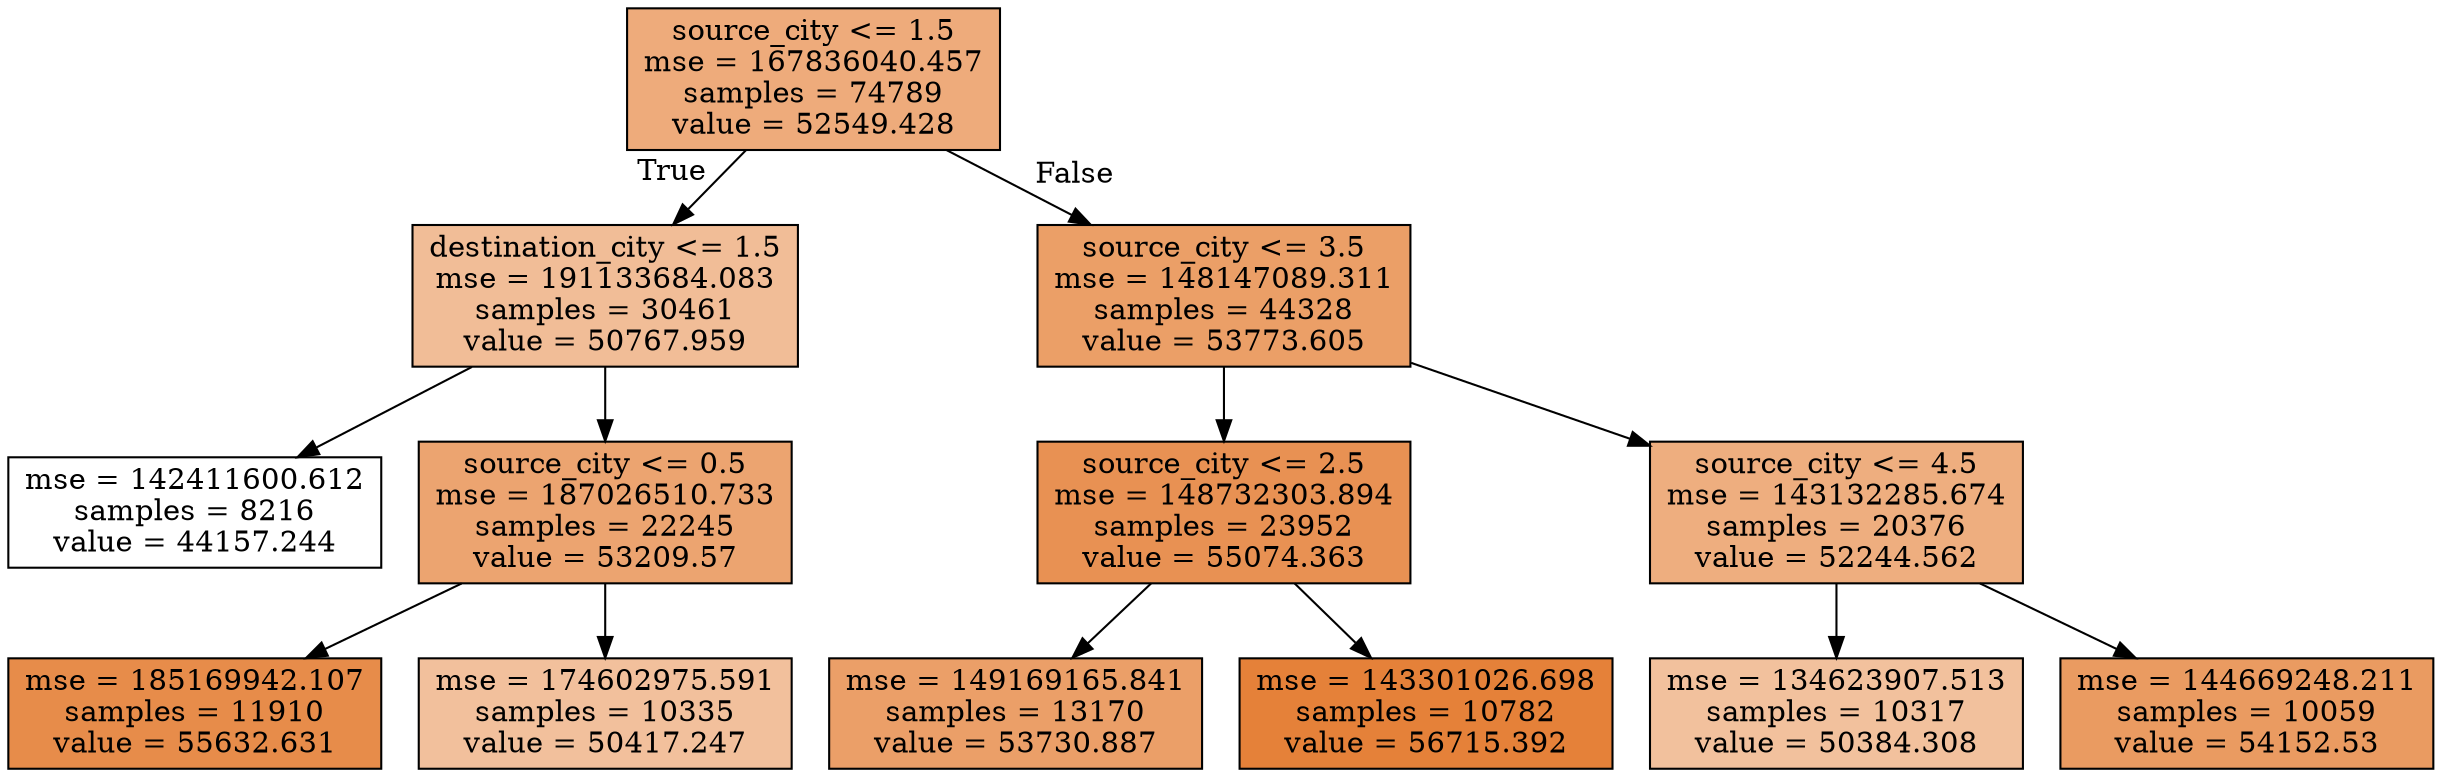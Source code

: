 digraph Tree {
node [shape=box, style="filled", color="black"] ;
0 [label="source_city <= 1.5\nmse = 167836040.457\nsamples = 74789\nvalue = 52549.428", fillcolor="#eeab7b"] ;
1 [label="destination_city <= 1.5\nmse = 191133684.083\nsamples = 30461\nvalue = 50767.959", fillcolor="#f1bd97"] ;
0 -> 1 [labeldistance=2.5, labelangle=45, headlabel="True"] ;
2 [label="mse = 142411600.612\nsamples = 8216\nvalue = 44157.244", fillcolor="#ffffff"] ;
1 -> 2 ;
3 [label="source_city <= 0.5\nmse = 187026510.733\nsamples = 22245\nvalue = 53209.57", fillcolor="#eca470"] ;
1 -> 3 ;
4 [label="mse = 185169942.107\nsamples = 11910\nvalue = 55632.631", fillcolor="#e78c4a"] ;
3 -> 4 ;
5 [label="mse = 174602975.591\nsamples = 10335\nvalue = 50417.247", fillcolor="#f2c09c"] ;
3 -> 5 ;
6 [label="source_city <= 3.5\nmse = 148147089.311\nsamples = 44328\nvalue = 53773.605", fillcolor="#eb9f67"] ;
0 -> 6 [labeldistance=2.5, labelangle=-45, headlabel="False"] ;
7 [label="source_city <= 2.5\nmse = 148732303.894\nsamples = 23952\nvalue = 55074.363", fillcolor="#e89153"] ;
6 -> 7 ;
8 [label="mse = 149169165.841\nsamples = 13170\nvalue = 53730.887", fillcolor="#eb9f68"] ;
7 -> 8 ;
9 [label="mse = 143301026.698\nsamples = 10782\nvalue = 56715.392", fillcolor="#e58139"] ;
7 -> 9 ;
10 [label="source_city <= 4.5\nmse = 143132285.674\nsamples = 20376\nvalue = 52244.562", fillcolor="#eeae7f"] ;
6 -> 10 ;
11 [label="mse = 134623907.513\nsamples = 10317\nvalue = 50384.308", fillcolor="#f2c19d"] ;
10 -> 11 ;
12 [label="mse = 144669248.211\nsamples = 10059\nvalue = 54152.53", fillcolor="#ea9b61"] ;
10 -> 12 ;
}